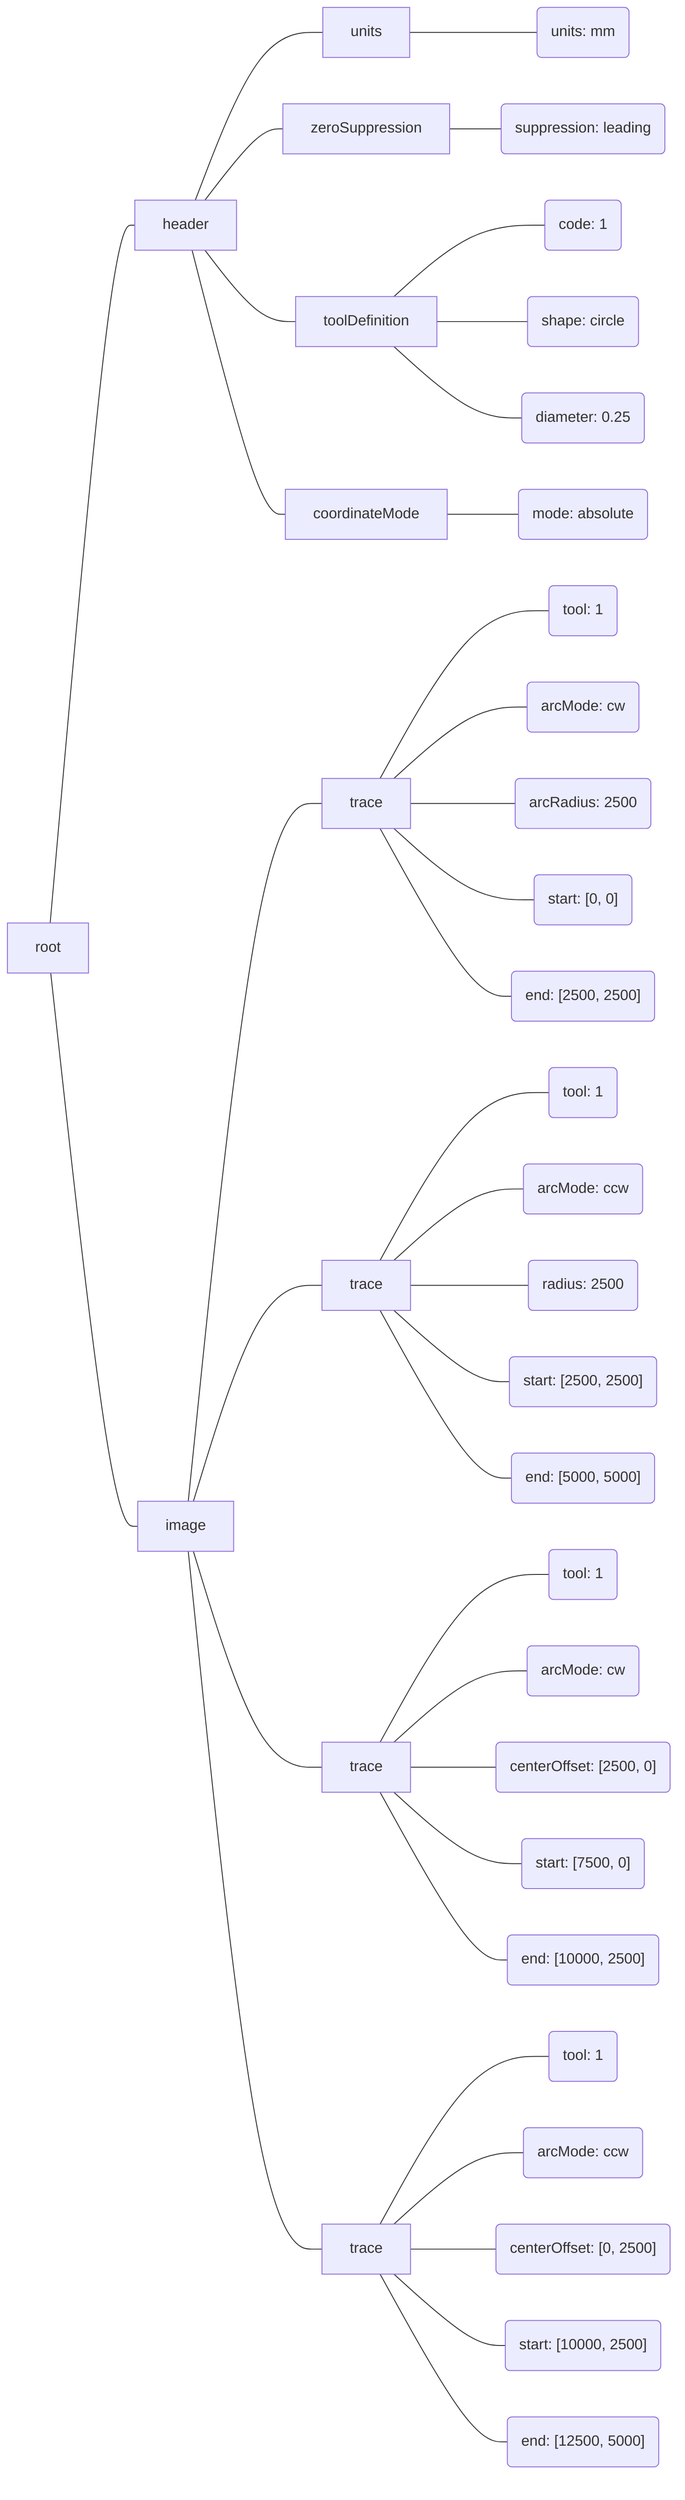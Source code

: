graph LR

root --- header
root --- image

header --- units
header --- zeroSuppression
header --- toolDefinition
header --- coordinateMode

units --- mm(units: mm)
zeroSuppression --- leading(suppression: leading)
toolDefinition --- code(code: 1)
toolDefinition --- shape(shape: circle)
toolDefinition --- diameter(diameter: 0.25)
coordinateMode --- mode(mode: absolute)

image --- trace1[trace]
trace1 --- tool1(tool: 1)
trace1 --- arc1(arcMode: cw)
trace1 --- radius1(arcRadius: 2500)
trace1 --- start1("start: [0, 0]")
trace1 --- end1("end: [2500, 2500]")

image --- trace2[trace]
trace2 --- tool2(tool: 1)
trace2 --- arc2(arcMode: ccw)
trace2 --- radius2(radius: 2500)
trace2 --- start2("start: [2500, 2500]")
trace2 --- end2("end: [5000, 5000]")

image --- trace3[trace]
trace3 --- tool3(tool: 1)
trace3 --- arc3(arcMode: cw)
trace3 --- centerOffset3("centerOffset: [2500, 0]")
trace3 --- start3("start: [7500, 0]")
trace3 --- end3("end: [10000, 2500]")

image --- trace4[trace]
trace4 --- tool4(tool: 1)
trace4 --- arc4(arcMode: ccw)
trace4 --- centerOffset4("centerOffset: [0, 2500]")
trace4 --- start4("start: [10000, 2500]")
trace4 --- end4("end: [12500, 5000]")